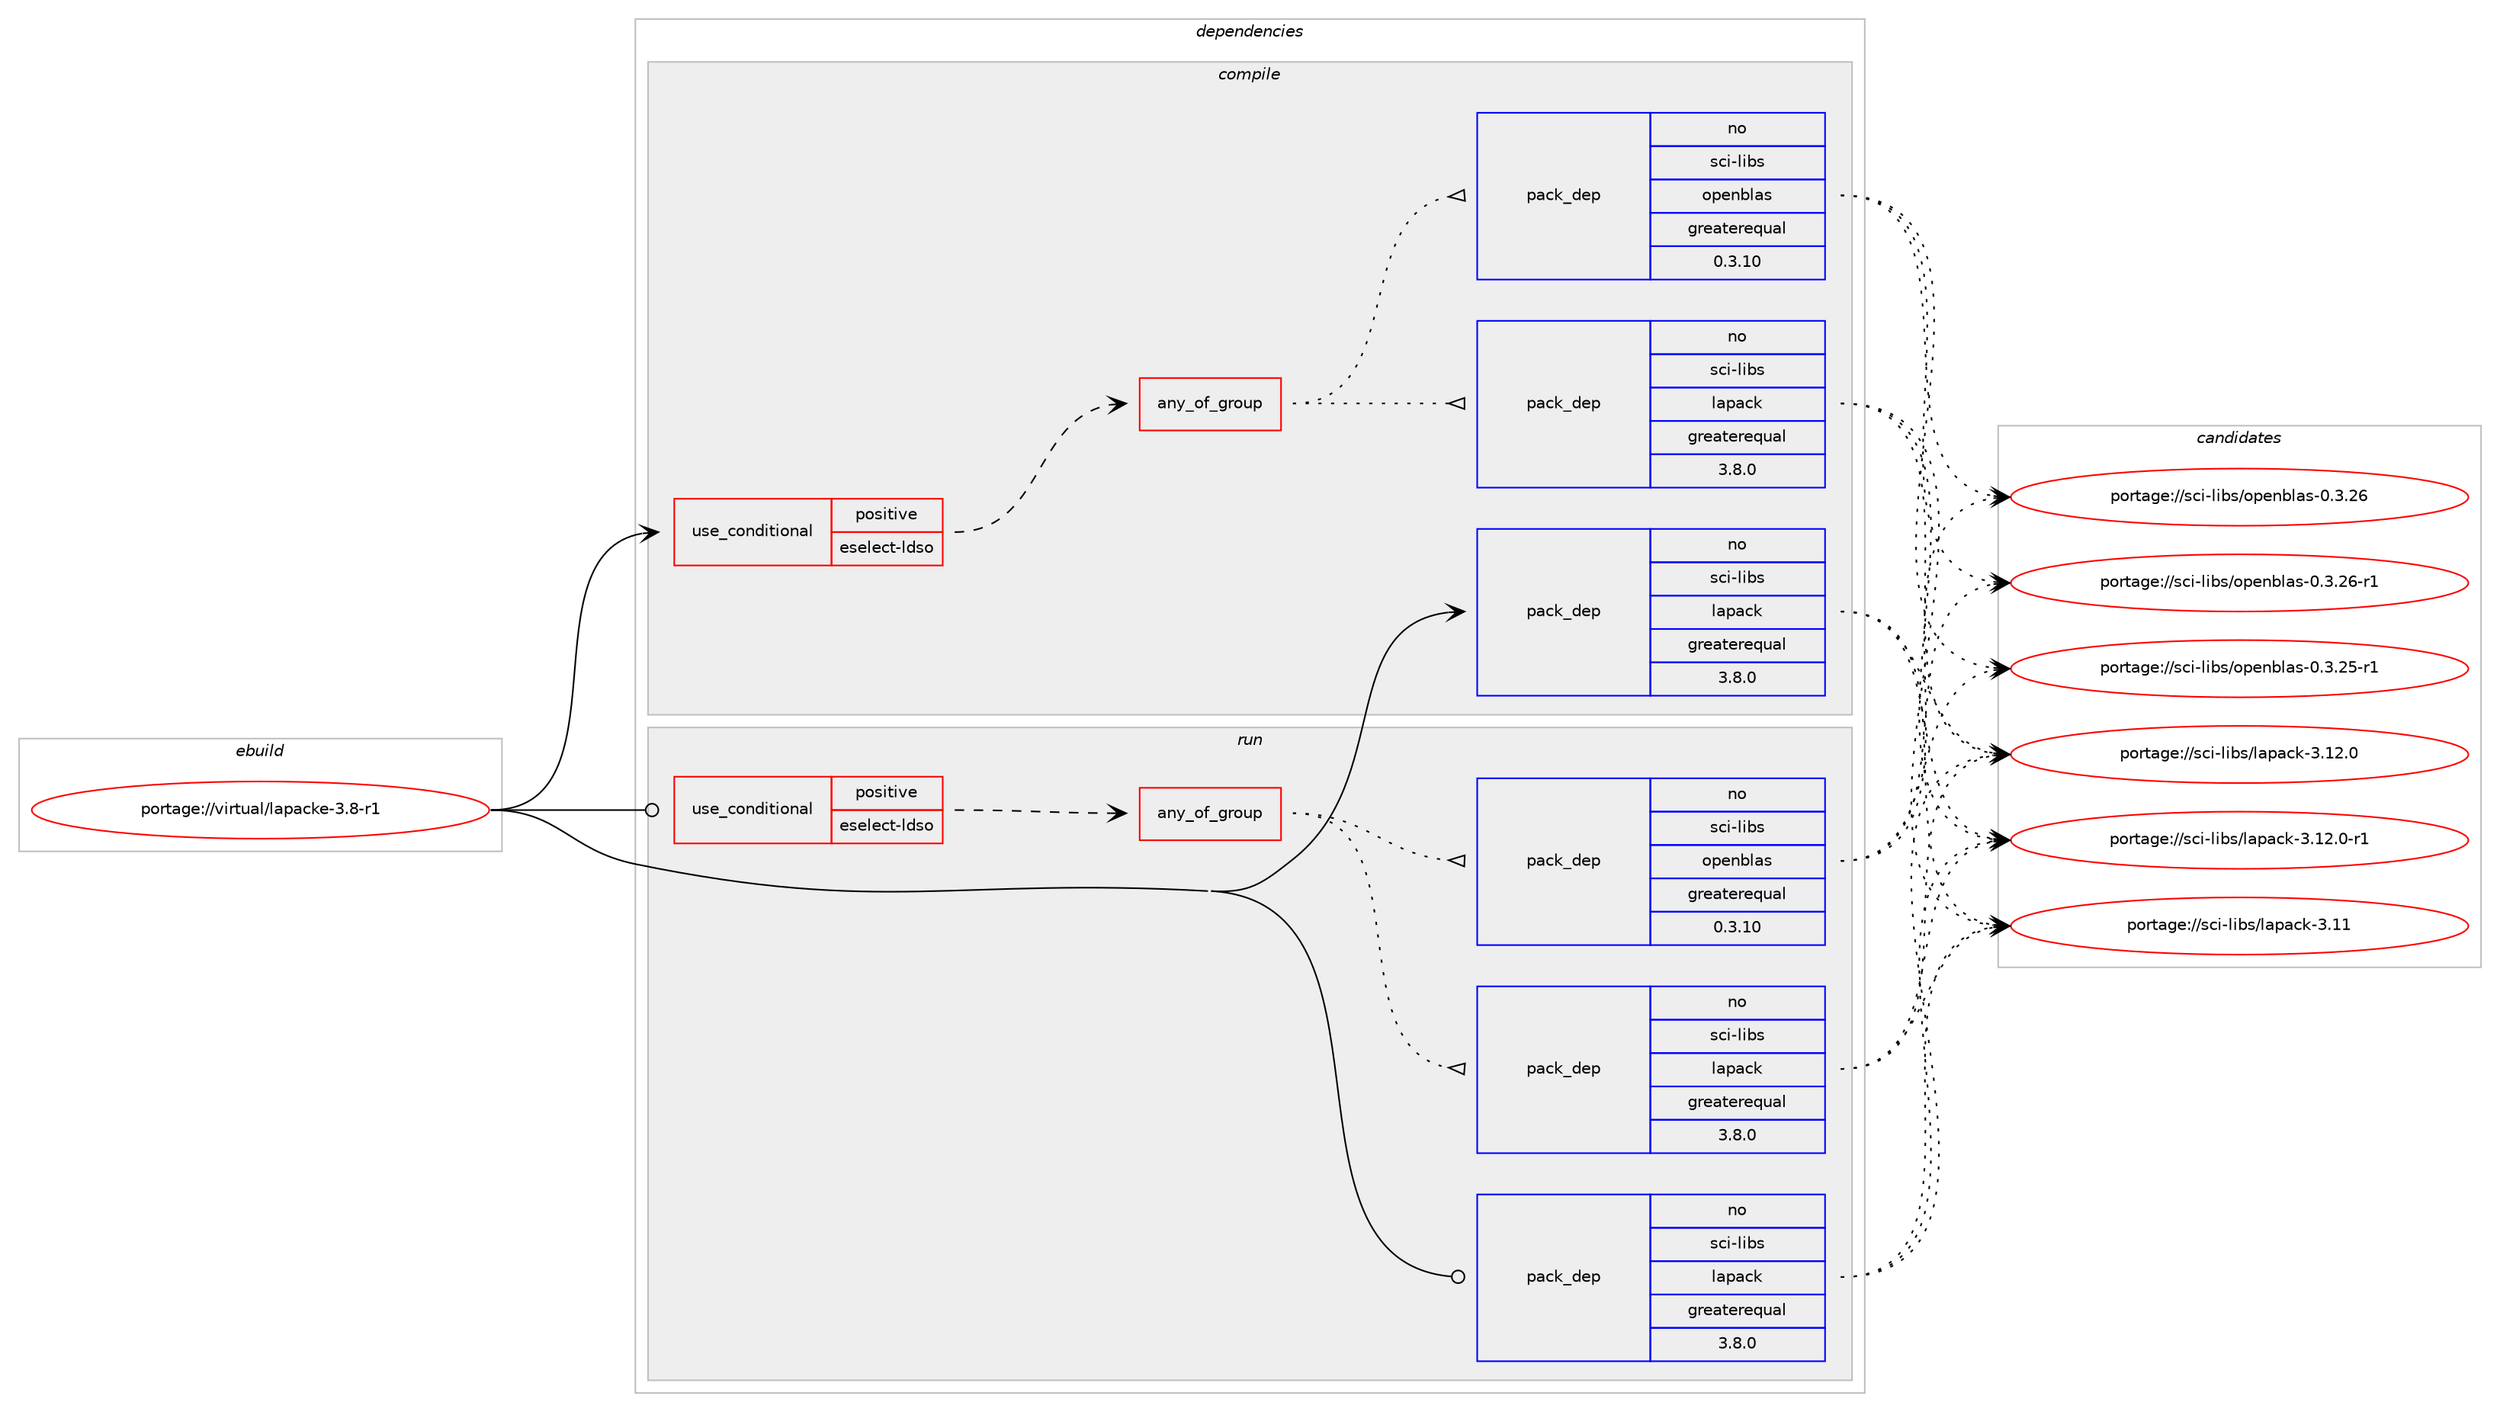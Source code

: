digraph prolog {

# *************
# Graph options
# *************

newrank=true;
concentrate=true;
compound=true;
graph [rankdir=LR,fontname=Helvetica,fontsize=10,ranksep=1.5];#, ranksep=2.5, nodesep=0.2];
edge  [arrowhead=vee];
node  [fontname=Helvetica,fontsize=10];

# **********
# The ebuild
# **********

subgraph cluster_leftcol {
color=gray;
rank=same;
label=<<i>ebuild</i>>;
id [label="portage://virtual/lapacke-3.8-r1", color=red, width=4, href="../virtual/lapacke-3.8-r1.svg"];
}

# ****************
# The dependencies
# ****************

subgraph cluster_midcol {
color=gray;
label=<<i>dependencies</i>>;
subgraph cluster_compile {
fillcolor="#eeeeee";
style=filled;
label=<<i>compile</i>>;
subgraph cond1007 {
dependency2430 [label=<<TABLE BORDER="0" CELLBORDER="1" CELLSPACING="0" CELLPADDING="4"><TR><TD ROWSPAN="3" CELLPADDING="10">use_conditional</TD></TR><TR><TD>positive</TD></TR><TR><TD>eselect-ldso</TD></TR></TABLE>>, shape=none, color=red];
subgraph any27 {
dependency2431 [label=<<TABLE BORDER="0" CELLBORDER="1" CELLSPACING="0" CELLPADDING="4"><TR><TD CELLPADDING="10">any_of_group</TD></TR></TABLE>>, shape=none, color=red];subgraph pack1398 {
dependency2432 [label=<<TABLE BORDER="0" CELLBORDER="1" CELLSPACING="0" CELLPADDING="4" WIDTH="220"><TR><TD ROWSPAN="6" CELLPADDING="30">pack_dep</TD></TR><TR><TD WIDTH="110">no</TD></TR><TR><TD>sci-libs</TD></TR><TR><TD>lapack</TD></TR><TR><TD>greaterequal</TD></TR><TR><TD>3.8.0</TD></TR></TABLE>>, shape=none, color=blue];
}
dependency2431:e -> dependency2432:w [weight=20,style="dotted",arrowhead="oinv"];
subgraph pack1399 {
dependency2433 [label=<<TABLE BORDER="0" CELLBORDER="1" CELLSPACING="0" CELLPADDING="4" WIDTH="220"><TR><TD ROWSPAN="6" CELLPADDING="30">pack_dep</TD></TR><TR><TD WIDTH="110">no</TD></TR><TR><TD>sci-libs</TD></TR><TR><TD>openblas</TD></TR><TR><TD>greaterequal</TD></TR><TR><TD>0.3.10</TD></TR></TABLE>>, shape=none, color=blue];
}
dependency2431:e -> dependency2433:w [weight=20,style="dotted",arrowhead="oinv"];
}
dependency2430:e -> dependency2431:w [weight=20,style="dashed",arrowhead="vee"];
}
id:e -> dependency2430:w [weight=20,style="solid",arrowhead="vee"];
subgraph pack1400 {
dependency2434 [label=<<TABLE BORDER="0" CELLBORDER="1" CELLSPACING="0" CELLPADDING="4" WIDTH="220"><TR><TD ROWSPAN="6" CELLPADDING="30">pack_dep</TD></TR><TR><TD WIDTH="110">no</TD></TR><TR><TD>sci-libs</TD></TR><TR><TD>lapack</TD></TR><TR><TD>greaterequal</TD></TR><TR><TD>3.8.0</TD></TR></TABLE>>, shape=none, color=blue];
}
id:e -> dependency2434:w [weight=20,style="solid",arrowhead="vee"];
}
subgraph cluster_compileandrun {
fillcolor="#eeeeee";
style=filled;
label=<<i>compile and run</i>>;
}
subgraph cluster_run {
fillcolor="#eeeeee";
style=filled;
label=<<i>run</i>>;
subgraph cond1008 {
dependency2435 [label=<<TABLE BORDER="0" CELLBORDER="1" CELLSPACING="0" CELLPADDING="4"><TR><TD ROWSPAN="3" CELLPADDING="10">use_conditional</TD></TR><TR><TD>positive</TD></TR><TR><TD>eselect-ldso</TD></TR></TABLE>>, shape=none, color=red];
subgraph any28 {
dependency2436 [label=<<TABLE BORDER="0" CELLBORDER="1" CELLSPACING="0" CELLPADDING="4"><TR><TD CELLPADDING="10">any_of_group</TD></TR></TABLE>>, shape=none, color=red];subgraph pack1401 {
dependency2437 [label=<<TABLE BORDER="0" CELLBORDER="1" CELLSPACING="0" CELLPADDING="4" WIDTH="220"><TR><TD ROWSPAN="6" CELLPADDING="30">pack_dep</TD></TR><TR><TD WIDTH="110">no</TD></TR><TR><TD>sci-libs</TD></TR><TR><TD>lapack</TD></TR><TR><TD>greaterequal</TD></TR><TR><TD>3.8.0</TD></TR></TABLE>>, shape=none, color=blue];
}
dependency2436:e -> dependency2437:w [weight=20,style="dotted",arrowhead="oinv"];
subgraph pack1402 {
dependency2438 [label=<<TABLE BORDER="0" CELLBORDER="1" CELLSPACING="0" CELLPADDING="4" WIDTH="220"><TR><TD ROWSPAN="6" CELLPADDING="30">pack_dep</TD></TR><TR><TD WIDTH="110">no</TD></TR><TR><TD>sci-libs</TD></TR><TR><TD>openblas</TD></TR><TR><TD>greaterequal</TD></TR><TR><TD>0.3.10</TD></TR></TABLE>>, shape=none, color=blue];
}
dependency2436:e -> dependency2438:w [weight=20,style="dotted",arrowhead="oinv"];
}
dependency2435:e -> dependency2436:w [weight=20,style="dashed",arrowhead="vee"];
}
id:e -> dependency2435:w [weight=20,style="solid",arrowhead="odot"];
subgraph pack1403 {
dependency2439 [label=<<TABLE BORDER="0" CELLBORDER="1" CELLSPACING="0" CELLPADDING="4" WIDTH="220"><TR><TD ROWSPAN="6" CELLPADDING="30">pack_dep</TD></TR><TR><TD WIDTH="110">no</TD></TR><TR><TD>sci-libs</TD></TR><TR><TD>lapack</TD></TR><TR><TD>greaterequal</TD></TR><TR><TD>3.8.0</TD></TR></TABLE>>, shape=none, color=blue];
}
id:e -> dependency2439:w [weight=20,style="solid",arrowhead="odot"];
}
}

# **************
# The candidates
# **************

subgraph cluster_choices {
rank=same;
color=gray;
label=<<i>candidates</i>>;

subgraph choice1398 {
color=black;
nodesep=1;
choice115991054510810598115471089711297991074551464949 [label="portage://sci-libs/lapack-3.11", color=red, width=4,href="../sci-libs/lapack-3.11.svg"];
choice1159910545108105981154710897112979910745514649504648 [label="portage://sci-libs/lapack-3.12.0", color=red, width=4,href="../sci-libs/lapack-3.12.0.svg"];
choice11599105451081059811547108971129799107455146495046484511449 [label="portage://sci-libs/lapack-3.12.0-r1", color=red, width=4,href="../sci-libs/lapack-3.12.0-r1.svg"];
dependency2432:e -> choice115991054510810598115471089711297991074551464949:w [style=dotted,weight="100"];
dependency2432:e -> choice1159910545108105981154710897112979910745514649504648:w [style=dotted,weight="100"];
dependency2432:e -> choice11599105451081059811547108971129799107455146495046484511449:w [style=dotted,weight="100"];
}
subgraph choice1399 {
color=black;
nodesep=1;
choice115991054510810598115471111121011109810897115454846514650534511449 [label="portage://sci-libs/openblas-0.3.25-r1", color=red, width=4,href="../sci-libs/openblas-0.3.25-r1.svg"];
choice11599105451081059811547111112101110981089711545484651465054 [label="portage://sci-libs/openblas-0.3.26", color=red, width=4,href="../sci-libs/openblas-0.3.26.svg"];
choice115991054510810598115471111121011109810897115454846514650544511449 [label="portage://sci-libs/openblas-0.3.26-r1", color=red, width=4,href="../sci-libs/openblas-0.3.26-r1.svg"];
dependency2433:e -> choice115991054510810598115471111121011109810897115454846514650534511449:w [style=dotted,weight="100"];
dependency2433:e -> choice11599105451081059811547111112101110981089711545484651465054:w [style=dotted,weight="100"];
dependency2433:e -> choice115991054510810598115471111121011109810897115454846514650544511449:w [style=dotted,weight="100"];
}
subgraph choice1400 {
color=black;
nodesep=1;
choice115991054510810598115471089711297991074551464949 [label="portage://sci-libs/lapack-3.11", color=red, width=4,href="../sci-libs/lapack-3.11.svg"];
choice1159910545108105981154710897112979910745514649504648 [label="portage://sci-libs/lapack-3.12.0", color=red, width=4,href="../sci-libs/lapack-3.12.0.svg"];
choice11599105451081059811547108971129799107455146495046484511449 [label="portage://sci-libs/lapack-3.12.0-r1", color=red, width=4,href="../sci-libs/lapack-3.12.0-r1.svg"];
dependency2434:e -> choice115991054510810598115471089711297991074551464949:w [style=dotted,weight="100"];
dependency2434:e -> choice1159910545108105981154710897112979910745514649504648:w [style=dotted,weight="100"];
dependency2434:e -> choice11599105451081059811547108971129799107455146495046484511449:w [style=dotted,weight="100"];
}
subgraph choice1401 {
color=black;
nodesep=1;
choice115991054510810598115471089711297991074551464949 [label="portage://sci-libs/lapack-3.11", color=red, width=4,href="../sci-libs/lapack-3.11.svg"];
choice1159910545108105981154710897112979910745514649504648 [label="portage://sci-libs/lapack-3.12.0", color=red, width=4,href="../sci-libs/lapack-3.12.0.svg"];
choice11599105451081059811547108971129799107455146495046484511449 [label="portage://sci-libs/lapack-3.12.0-r1", color=red, width=4,href="../sci-libs/lapack-3.12.0-r1.svg"];
dependency2437:e -> choice115991054510810598115471089711297991074551464949:w [style=dotted,weight="100"];
dependency2437:e -> choice1159910545108105981154710897112979910745514649504648:w [style=dotted,weight="100"];
dependency2437:e -> choice11599105451081059811547108971129799107455146495046484511449:w [style=dotted,weight="100"];
}
subgraph choice1402 {
color=black;
nodesep=1;
choice115991054510810598115471111121011109810897115454846514650534511449 [label="portage://sci-libs/openblas-0.3.25-r1", color=red, width=4,href="../sci-libs/openblas-0.3.25-r1.svg"];
choice11599105451081059811547111112101110981089711545484651465054 [label="portage://sci-libs/openblas-0.3.26", color=red, width=4,href="../sci-libs/openblas-0.3.26.svg"];
choice115991054510810598115471111121011109810897115454846514650544511449 [label="portage://sci-libs/openblas-0.3.26-r1", color=red, width=4,href="../sci-libs/openblas-0.3.26-r1.svg"];
dependency2438:e -> choice115991054510810598115471111121011109810897115454846514650534511449:w [style=dotted,weight="100"];
dependency2438:e -> choice11599105451081059811547111112101110981089711545484651465054:w [style=dotted,weight="100"];
dependency2438:e -> choice115991054510810598115471111121011109810897115454846514650544511449:w [style=dotted,weight="100"];
}
subgraph choice1403 {
color=black;
nodesep=1;
choice115991054510810598115471089711297991074551464949 [label="portage://sci-libs/lapack-3.11", color=red, width=4,href="../sci-libs/lapack-3.11.svg"];
choice1159910545108105981154710897112979910745514649504648 [label="portage://sci-libs/lapack-3.12.0", color=red, width=4,href="../sci-libs/lapack-3.12.0.svg"];
choice11599105451081059811547108971129799107455146495046484511449 [label="portage://sci-libs/lapack-3.12.0-r1", color=red, width=4,href="../sci-libs/lapack-3.12.0-r1.svg"];
dependency2439:e -> choice115991054510810598115471089711297991074551464949:w [style=dotted,weight="100"];
dependency2439:e -> choice1159910545108105981154710897112979910745514649504648:w [style=dotted,weight="100"];
dependency2439:e -> choice11599105451081059811547108971129799107455146495046484511449:w [style=dotted,weight="100"];
}
}

}
